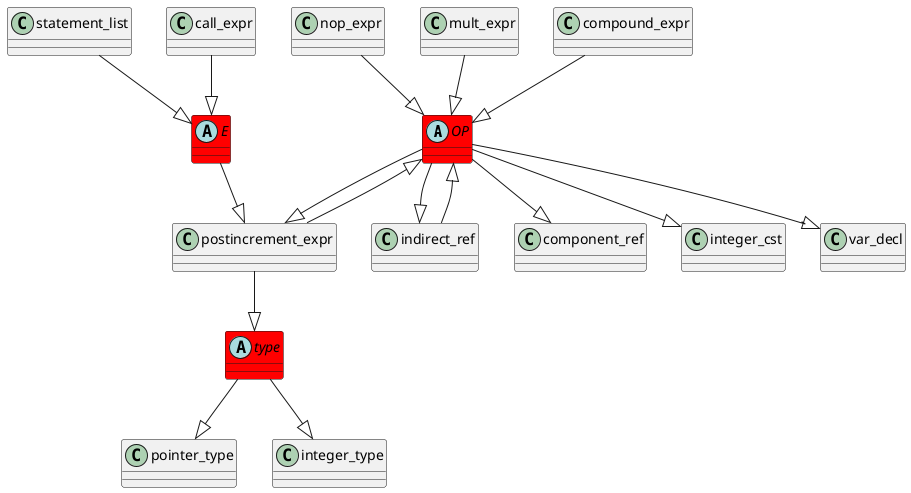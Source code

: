 @startuml
abstract class	OP	 #red	
OP	 --|> 	postincrement_expr	
indirect_ref	 --|> 	OP	
abstract class	type	 #red	
type	 --|> 	pointer_type	
postincrement_expr	 --|> 	type	
OP	 --|> 	component_ref	
postincrement_expr	 --|> 	OP	
OP	 --|> 	integer_cst	
nop_expr	 --|> 	OP	
OP	 --|> 	var_decl	
abstract class	E	 #red	
E	 --|> 	postincrement_expr	
statement_list	 --|> 	E	
type	 --|> 	integer_type	
call_expr	 --|> 	E	
mult_expr	 --|> 	OP	
OP	 --|> 	indirect_ref	
compound_expr	 --|> 	OP	
@enduml
